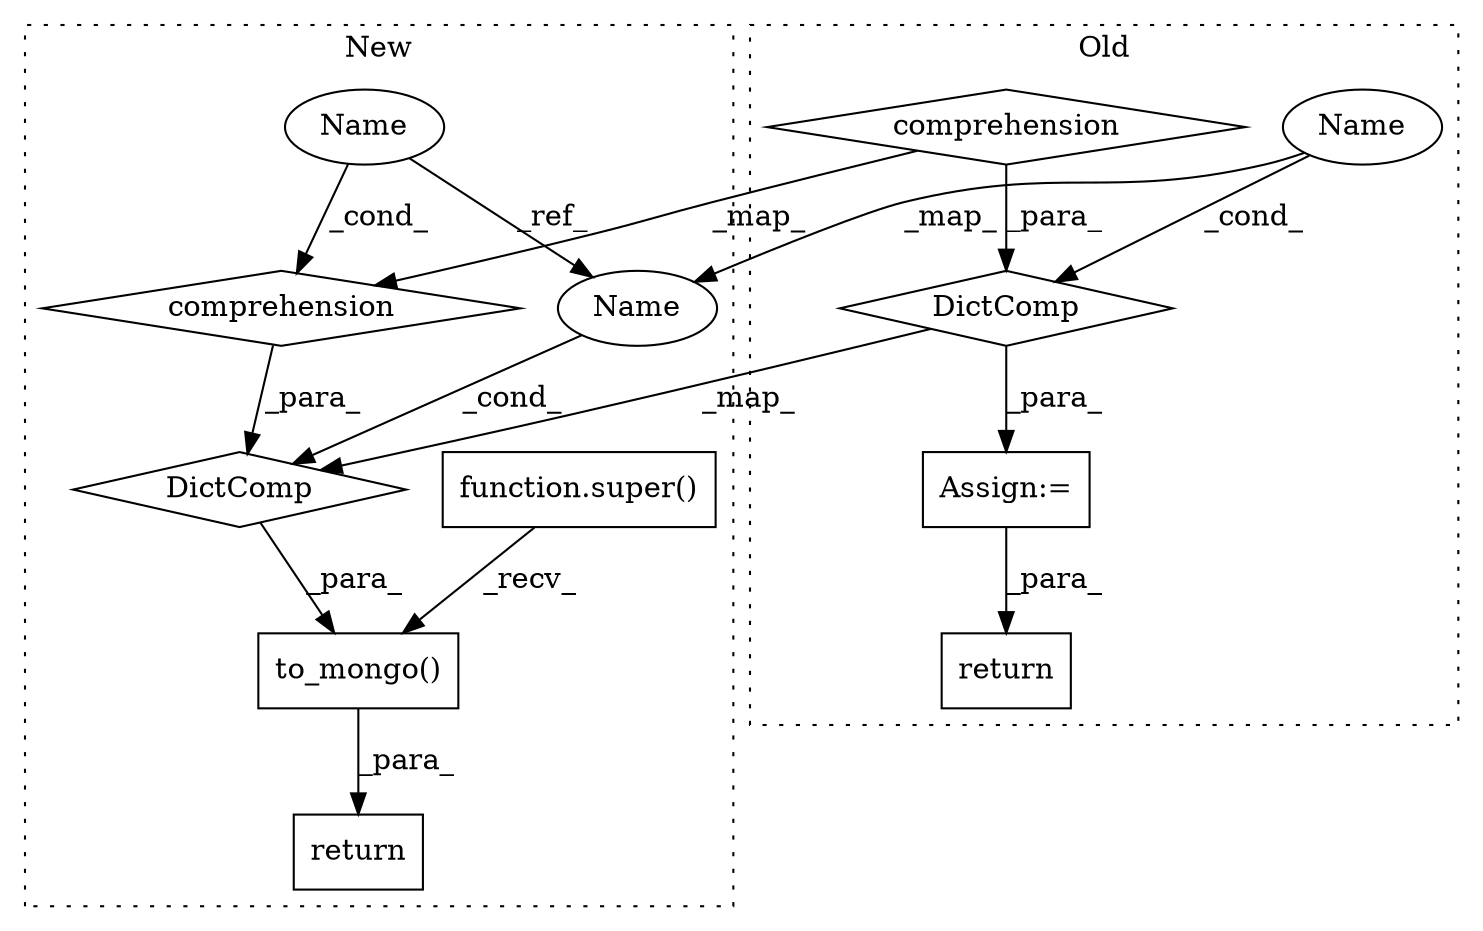 digraph G {
subgraph cluster0 {
1 [label="return" a="93" s="32537" l="7" shape="box"];
6 [label="DictComp" a="84" s="32491" l="37" shape="diamond"];
8 [label="comprehension" a="45" s="32502" l="3" shape="diamond"];
10 [label="Assign:=" a="68" s="32488" l="3" shape="box"];
12 [label="Name" a="87" s="32500" l="1" shape="ellipse"];
label = "Old";
style="dotted";
}
subgraph cluster1 {
2 [label="to_mongo()" a="75" s="32639,32693" l="17,1" shape="box"];
3 [label="return" a="93" s="32632" l="7" shape="box"];
4 [label="function.super()" a="75" s="32639" l="7" shape="box"];
5 [label="DictComp" a="84" s="32656" l="37" shape="diamond"];
7 [label="Name" a="87" s="32674" l="1" shape="ellipse"];
9 [label="comprehension" a="45" s="32667" l="3" shape="diamond"];
11 [label="Name" a="87" s="32665" l="1" shape="ellipse"];
label = "New";
style="dotted";
}
2 -> 3 [label="_para_"];
4 -> 2 [label="_recv_"];
5 -> 2 [label="_para_"];
6 -> 10 [label="_para_"];
6 -> 5 [label="_map_"];
7 -> 9 [label="_cond_"];
7 -> 11 [label="_ref_"];
8 -> 6 [label="_para_"];
8 -> 9 [label="_map_"];
9 -> 5 [label="_para_"];
10 -> 1 [label="_para_"];
11 -> 5 [label="_cond_"];
12 -> 11 [label="_map_"];
12 -> 6 [label="_cond_"];
}